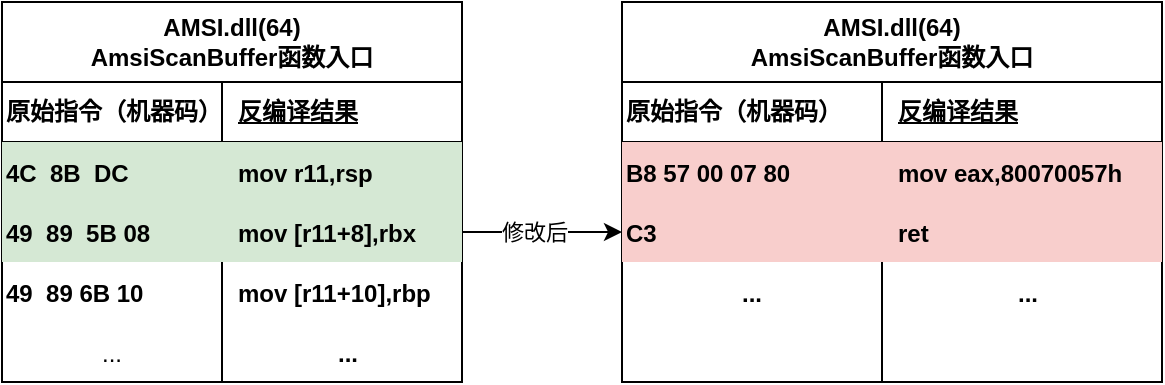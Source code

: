<mxfile version="26.1.1">
  <diagram name="第 1 页" id="l3ImWyeWVcaSJQD7D2Ht">
    <mxGraphModel dx="842" dy="532" grid="1" gridSize="10" guides="1" tooltips="1" connect="1" arrows="1" fold="1" page="1" pageScale="1" pageWidth="827" pageHeight="1169" math="0" shadow="0">
      <root>
        <mxCell id="0" />
        <mxCell id="1" parent="0" />
        <mxCell id="CLvCy2mXHLb9AKBsjBeB-1" value="AMSI.dll(64)&lt;div&gt;AmsiScanBuffer函数入口&lt;/div&gt;" style="shape=table;startSize=40;container=1;collapsible=1;childLayout=tableLayout;fixedRows=1;rowLines=0;fontStyle=1;align=center;resizeLast=1;html=1;whiteSpace=wrap;" vertex="1" parent="1">
          <mxGeometry x="170" y="270" width="230" height="190" as="geometry" />
        </mxCell>
        <mxCell id="CLvCy2mXHLb9AKBsjBeB-5" value="" style="shape=tableRow;horizontal=0;startSize=0;swimlaneHead=0;swimlaneBody=0;fillColor=none;collapsible=0;dropTarget=0;points=[[0,0.5],[1,0.5]];portConstraint=eastwest;top=0;left=0;right=0;bottom=1;html=1;" vertex="1" parent="CLvCy2mXHLb9AKBsjBeB-1">
          <mxGeometry y="40" width="230" height="30" as="geometry" />
        </mxCell>
        <mxCell id="CLvCy2mXHLb9AKBsjBeB-6" value="原始指令（机器码）" style="shape=partialRectangle;connectable=0;fillColor=none;top=0;left=0;bottom=0;right=0;fontStyle=1;overflow=hidden;html=1;whiteSpace=wrap;align=left;" vertex="1" parent="CLvCy2mXHLb9AKBsjBeB-5">
          <mxGeometry width="110.0" height="30" as="geometry">
            <mxRectangle width="110.0" height="30" as="alternateBounds" />
          </mxGeometry>
        </mxCell>
        <mxCell id="CLvCy2mXHLb9AKBsjBeB-7" value="反编译结果" style="shape=partialRectangle;connectable=0;fillColor=none;top=0;left=0;bottom=0;right=0;align=left;spacingLeft=6;fontStyle=5;overflow=hidden;html=1;whiteSpace=wrap;" vertex="1" parent="CLvCy2mXHLb9AKBsjBeB-5">
          <mxGeometry x="110.0" width="120.0" height="30" as="geometry">
            <mxRectangle width="120.0" height="30" as="alternateBounds" />
          </mxGeometry>
        </mxCell>
        <mxCell id="CLvCy2mXHLb9AKBsjBeB-37" value="" style="shape=tableRow;horizontal=0;startSize=0;swimlaneHead=0;swimlaneBody=0;fillColor=none;collapsible=0;dropTarget=0;points=[[0,0.5],[1,0.5]];portConstraint=eastwest;top=0;left=0;right=0;bottom=0;" vertex="1" parent="CLvCy2mXHLb9AKBsjBeB-1">
          <mxGeometry y="70" width="230" height="30" as="geometry" />
        </mxCell>
        <mxCell id="CLvCy2mXHLb9AKBsjBeB-38" value="4C  8B  DC" style="shape=partialRectangle;connectable=0;fillColor=#d5e8d4;top=0;left=0;bottom=0;right=0;editable=1;overflow=hidden;align=left;fontStyle=1;strokeColor=#82b366;" vertex="1" parent="CLvCy2mXHLb9AKBsjBeB-37">
          <mxGeometry width="110.0" height="30" as="geometry">
            <mxRectangle width="110.0" height="30" as="alternateBounds" />
          </mxGeometry>
        </mxCell>
        <mxCell id="CLvCy2mXHLb9AKBsjBeB-39" value="mov r11,rsp" style="shape=partialRectangle;connectable=0;fillColor=#d5e8d4;top=0;left=0;bottom=0;right=0;align=left;spacingLeft=6;overflow=hidden;fontStyle=1;strokeColor=#82b366;" vertex="1" parent="CLvCy2mXHLb9AKBsjBeB-37">
          <mxGeometry x="110.0" width="120.0" height="30" as="geometry">
            <mxRectangle width="120.0" height="30" as="alternateBounds" />
          </mxGeometry>
        </mxCell>
        <mxCell id="CLvCy2mXHLb9AKBsjBeB-42" value="" style="shape=tableRow;horizontal=0;startSize=0;swimlaneHead=0;swimlaneBody=0;fillColor=none;collapsible=0;dropTarget=0;points=[[0,0.5],[1,0.5]];portConstraint=eastwest;top=0;left=0;right=0;bottom=0;" vertex="1" parent="CLvCy2mXHLb9AKBsjBeB-1">
          <mxGeometry y="100" width="230" height="30" as="geometry" />
        </mxCell>
        <mxCell id="CLvCy2mXHLb9AKBsjBeB-43" value="49  89  5B 08" style="shape=partialRectangle;connectable=0;fillColor=#d5e8d4;top=0;left=0;bottom=0;right=0;editable=1;overflow=hidden;align=left;fontStyle=1;strokeColor=#82b366;" vertex="1" parent="CLvCy2mXHLb9AKBsjBeB-42">
          <mxGeometry width="110.0" height="30" as="geometry">
            <mxRectangle width="110.0" height="30" as="alternateBounds" />
          </mxGeometry>
        </mxCell>
        <mxCell id="CLvCy2mXHLb9AKBsjBeB-44" value="mov [r11+8],rbx" style="shape=partialRectangle;connectable=0;fillColor=#d5e8d4;top=0;left=0;bottom=0;right=0;align=left;spacingLeft=6;overflow=hidden;fontStyle=1;strokeColor=#82b366;" vertex="1" parent="CLvCy2mXHLb9AKBsjBeB-42">
          <mxGeometry x="110.0" width="120.0" height="30" as="geometry">
            <mxRectangle width="120.0" height="30" as="alternateBounds" />
          </mxGeometry>
        </mxCell>
        <mxCell id="CLvCy2mXHLb9AKBsjBeB-45" value="" style="shape=tableRow;horizontal=0;startSize=0;swimlaneHead=0;swimlaneBody=0;fillColor=none;collapsible=0;dropTarget=0;points=[[0,0.5],[1,0.5]];portConstraint=eastwest;top=0;left=0;right=0;bottom=0;" vertex="1" parent="CLvCy2mXHLb9AKBsjBeB-1">
          <mxGeometry y="130" width="230" height="30" as="geometry" />
        </mxCell>
        <mxCell id="CLvCy2mXHLb9AKBsjBeB-46" value="49  89 6B 10" style="shape=partialRectangle;connectable=0;fillColor=none;top=0;left=0;bottom=0;right=0;editable=1;overflow=hidden;align=left;fontStyle=1" vertex="1" parent="CLvCy2mXHLb9AKBsjBeB-45">
          <mxGeometry width="110.0" height="30" as="geometry">
            <mxRectangle width="110.0" height="30" as="alternateBounds" />
          </mxGeometry>
        </mxCell>
        <mxCell id="CLvCy2mXHLb9AKBsjBeB-47" value="mov [r11+10],rbp" style="shape=partialRectangle;connectable=0;fillColor=none;top=0;left=0;bottom=0;right=0;align=left;spacingLeft=6;overflow=hidden;fontStyle=1" vertex="1" parent="CLvCy2mXHLb9AKBsjBeB-45">
          <mxGeometry x="110.0" width="120.0" height="30" as="geometry">
            <mxRectangle width="120.0" height="30" as="alternateBounds" />
          </mxGeometry>
        </mxCell>
        <mxCell id="CLvCy2mXHLb9AKBsjBeB-48" value="" style="shape=tableRow;horizontal=0;startSize=0;swimlaneHead=0;swimlaneBody=0;fillColor=none;collapsible=0;dropTarget=0;points=[[0,0.5],[1,0.5]];portConstraint=eastwest;top=0;left=0;right=0;bottom=0;" vertex="1" parent="CLvCy2mXHLb9AKBsjBeB-1">
          <mxGeometry y="160" width="230" height="30" as="geometry" />
        </mxCell>
        <mxCell id="CLvCy2mXHLb9AKBsjBeB-49" value="..." style="shape=partialRectangle;connectable=0;fillColor=none;top=0;left=0;bottom=0;right=0;editable=1;overflow=hidden;" vertex="1" parent="CLvCy2mXHLb9AKBsjBeB-48">
          <mxGeometry width="110.0" height="30" as="geometry">
            <mxRectangle width="110.0" height="30" as="alternateBounds" />
          </mxGeometry>
        </mxCell>
        <mxCell id="CLvCy2mXHLb9AKBsjBeB-50" value="..." style="shape=partialRectangle;connectable=0;fillColor=none;top=0;left=0;bottom=0;right=0;align=center;spacingLeft=6;overflow=hidden;fontStyle=1" vertex="1" parent="CLvCy2mXHLb9AKBsjBeB-48">
          <mxGeometry x="110.0" width="120.0" height="30" as="geometry">
            <mxRectangle width="120.0" height="30" as="alternateBounds" />
          </mxGeometry>
        </mxCell>
        <mxCell id="CLvCy2mXHLb9AKBsjBeB-52" value="AMSI.dll(64)&lt;div&gt;AmsiScanBuffer函数入口&lt;/div&gt;" style="shape=table;startSize=40;container=1;collapsible=1;childLayout=tableLayout;fixedRows=1;rowLines=0;fontStyle=1;align=center;resizeLast=1;html=1;whiteSpace=wrap;" vertex="1" parent="1">
          <mxGeometry x="480" y="270" width="270" height="190.0" as="geometry" />
        </mxCell>
        <mxCell id="CLvCy2mXHLb9AKBsjBeB-53" value="" style="shape=tableRow;horizontal=0;startSize=0;swimlaneHead=0;swimlaneBody=0;fillColor=none;collapsible=0;dropTarget=0;points=[[0,0.5],[1,0.5]];portConstraint=eastwest;top=0;left=0;right=0;bottom=1;html=1;" vertex="1" parent="CLvCy2mXHLb9AKBsjBeB-52">
          <mxGeometry y="40" width="270" height="30" as="geometry" />
        </mxCell>
        <mxCell id="CLvCy2mXHLb9AKBsjBeB-54" value="原始指令（机器码）" style="shape=partialRectangle;connectable=0;fillColor=none;top=0;left=0;bottom=0;right=0;fontStyle=1;overflow=hidden;html=1;whiteSpace=wrap;align=left;" vertex="1" parent="CLvCy2mXHLb9AKBsjBeB-53">
          <mxGeometry width="130" height="30" as="geometry">
            <mxRectangle width="130" height="30" as="alternateBounds" />
          </mxGeometry>
        </mxCell>
        <mxCell id="CLvCy2mXHLb9AKBsjBeB-55" value="反编译结果" style="shape=partialRectangle;connectable=0;fillColor=none;top=0;left=0;bottom=0;right=0;align=left;spacingLeft=6;fontStyle=5;overflow=hidden;html=1;whiteSpace=wrap;" vertex="1" parent="CLvCy2mXHLb9AKBsjBeB-53">
          <mxGeometry x="130" width="140" height="30" as="geometry">
            <mxRectangle width="140" height="30" as="alternateBounds" />
          </mxGeometry>
        </mxCell>
        <mxCell id="CLvCy2mXHLb9AKBsjBeB-56" value="" style="shape=tableRow;horizontal=0;startSize=0;swimlaneHead=0;swimlaneBody=0;fillColor=none;collapsible=0;dropTarget=0;points=[[0,0.5],[1,0.5]];portConstraint=eastwest;top=0;left=0;right=0;bottom=0;" vertex="1" parent="CLvCy2mXHLb9AKBsjBeB-52">
          <mxGeometry y="70" width="270" height="30" as="geometry" />
        </mxCell>
        <mxCell id="CLvCy2mXHLb9AKBsjBeB-57" value="B8 57 00 07 80" style="shape=partialRectangle;connectable=0;fillColor=#f8cecc;top=0;left=0;bottom=0;right=0;editable=1;overflow=hidden;align=left;fontStyle=1;strokeColor=#b85450;" vertex="1" parent="CLvCy2mXHLb9AKBsjBeB-56">
          <mxGeometry width="130" height="30" as="geometry">
            <mxRectangle width="130" height="30" as="alternateBounds" />
          </mxGeometry>
        </mxCell>
        <mxCell id="CLvCy2mXHLb9AKBsjBeB-58" value="mov eax,80070057h" style="shape=partialRectangle;connectable=0;fillColor=#f8cecc;top=0;left=0;bottom=0;right=0;align=left;spacingLeft=6;overflow=hidden;fontStyle=1;strokeColor=#b85450;" vertex="1" parent="CLvCy2mXHLb9AKBsjBeB-56">
          <mxGeometry x="130" width="140" height="30" as="geometry">
            <mxRectangle width="140" height="30" as="alternateBounds" />
          </mxGeometry>
        </mxCell>
        <mxCell id="CLvCy2mXHLb9AKBsjBeB-59" value="" style="shape=tableRow;horizontal=0;startSize=0;swimlaneHead=0;swimlaneBody=0;fillColor=none;collapsible=0;dropTarget=0;points=[[0,0.5],[1,0.5]];portConstraint=eastwest;top=0;left=0;right=0;bottom=0;" vertex="1" parent="CLvCy2mXHLb9AKBsjBeB-52">
          <mxGeometry y="100" width="270" height="30" as="geometry" />
        </mxCell>
        <mxCell id="CLvCy2mXHLb9AKBsjBeB-60" value="C3" style="shape=partialRectangle;connectable=0;fillColor=#f8cecc;top=0;left=0;bottom=0;right=0;editable=1;overflow=hidden;align=left;fontStyle=1;strokeColor=#b85450;" vertex="1" parent="CLvCy2mXHLb9AKBsjBeB-59">
          <mxGeometry width="130" height="30" as="geometry">
            <mxRectangle width="130" height="30" as="alternateBounds" />
          </mxGeometry>
        </mxCell>
        <mxCell id="CLvCy2mXHLb9AKBsjBeB-61" value="ret" style="shape=partialRectangle;connectable=0;fillColor=#f8cecc;top=0;left=0;bottom=0;right=0;align=left;spacingLeft=6;overflow=hidden;fontStyle=1;strokeColor=#b85450;" vertex="1" parent="CLvCy2mXHLb9AKBsjBeB-59">
          <mxGeometry x="130" width="140" height="30" as="geometry">
            <mxRectangle width="140" height="30" as="alternateBounds" />
          </mxGeometry>
        </mxCell>
        <mxCell id="CLvCy2mXHLb9AKBsjBeB-62" value="" style="shape=tableRow;horizontal=0;startSize=0;swimlaneHead=0;swimlaneBody=0;fillColor=none;collapsible=0;dropTarget=0;points=[[0,0.5],[1,0.5]];portConstraint=eastwest;top=0;left=0;right=0;bottom=0;" vertex="1" parent="CLvCy2mXHLb9AKBsjBeB-52">
          <mxGeometry y="130" width="270" height="30" as="geometry" />
        </mxCell>
        <mxCell id="CLvCy2mXHLb9AKBsjBeB-63" value="" style="shape=partialRectangle;connectable=0;fillColor=none;top=0;left=0;bottom=0;right=0;editable=1;overflow=hidden;align=left;fontStyle=1" vertex="1" parent="CLvCy2mXHLb9AKBsjBeB-62">
          <mxGeometry width="130" height="30" as="geometry">
            <mxRectangle width="130" height="30" as="alternateBounds" />
          </mxGeometry>
        </mxCell>
        <mxCell id="CLvCy2mXHLb9AKBsjBeB-64" value="..." style="shape=partialRectangle;connectable=0;fillColor=none;top=0;left=0;bottom=0;right=0;align=center;spacingLeft=6;overflow=hidden;fontStyle=1" vertex="1" parent="CLvCy2mXHLb9AKBsjBeB-62">
          <mxGeometry x="130" width="140" height="30" as="geometry">
            <mxRectangle width="140" height="30" as="alternateBounds" />
          </mxGeometry>
        </mxCell>
        <mxCell id="CLvCy2mXHLb9AKBsjBeB-65" value="" style="shape=tableRow;horizontal=0;startSize=0;swimlaneHead=0;swimlaneBody=0;fillColor=none;collapsible=0;dropTarget=0;points=[[0,0.5],[1,0.5]];portConstraint=eastwest;top=0;left=0;right=0;bottom=0;" vertex="1" parent="CLvCy2mXHLb9AKBsjBeB-52">
          <mxGeometry y="160" width="270" height="30" as="geometry" />
        </mxCell>
        <mxCell id="CLvCy2mXHLb9AKBsjBeB-66" value="" style="shape=partialRectangle;connectable=0;fillColor=none;top=0;left=0;bottom=0;right=0;editable=1;overflow=hidden;" vertex="1" parent="CLvCy2mXHLb9AKBsjBeB-65">
          <mxGeometry width="130" height="30" as="geometry">
            <mxRectangle width="130" height="30" as="alternateBounds" />
          </mxGeometry>
        </mxCell>
        <mxCell id="CLvCy2mXHLb9AKBsjBeB-67" value="" style="shape=partialRectangle;connectable=0;fillColor=none;top=0;left=0;bottom=0;right=0;align=left;spacingLeft=6;overflow=hidden;" vertex="1" parent="CLvCy2mXHLb9AKBsjBeB-65">
          <mxGeometry x="130" width="140" height="30" as="geometry">
            <mxRectangle width="140" height="30" as="alternateBounds" />
          </mxGeometry>
        </mxCell>
        <mxCell id="CLvCy2mXHLb9AKBsjBeB-68" style="edgeStyle=orthogonalEdgeStyle;rounded=0;orthogonalLoop=1;jettySize=auto;html=1;entryX=0;entryY=0.5;entryDx=0;entryDy=0;" edge="1" parent="1" source="CLvCy2mXHLb9AKBsjBeB-42" target="CLvCy2mXHLb9AKBsjBeB-59">
          <mxGeometry relative="1" as="geometry" />
        </mxCell>
        <mxCell id="CLvCy2mXHLb9AKBsjBeB-69" value="修改后" style="edgeLabel;html=1;align=center;verticalAlign=middle;resizable=0;points=[];" vertex="1" connectable="0" parent="CLvCy2mXHLb9AKBsjBeB-68">
          <mxGeometry x="-0.115" y="-2" relative="1" as="geometry">
            <mxPoint y="-2" as="offset" />
          </mxGeometry>
        </mxCell>
        <mxCell id="CLvCy2mXHLb9AKBsjBeB-70" value="..." style="shape=partialRectangle;connectable=0;fillColor=none;top=0;left=0;bottom=0;right=0;editable=1;overflow=hidden;fontStyle=1;align=center;" vertex="1" parent="1">
          <mxGeometry x="480" y="400" width="130" height="30" as="geometry">
            <mxRectangle width="130" height="30" as="alternateBounds" />
          </mxGeometry>
        </mxCell>
      </root>
    </mxGraphModel>
  </diagram>
</mxfile>
